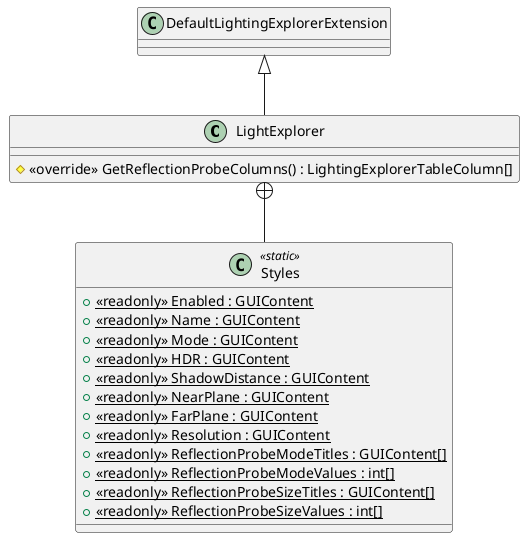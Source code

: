 @startuml
class LightExplorer {
    # <<override>> GetReflectionProbeColumns() : LightingExplorerTableColumn[]
}
class Styles <<static>> {
    + {static} <<readonly>> Enabled : GUIContent
    + {static} <<readonly>> Name : GUIContent
    + {static} <<readonly>> Mode : GUIContent
    + {static} <<readonly>> HDR : GUIContent
    + {static} <<readonly>> ShadowDistance : GUIContent
    + {static} <<readonly>> NearPlane : GUIContent
    + {static} <<readonly>> FarPlane : GUIContent
    + {static} <<readonly>> Resolution : GUIContent
    + {static} <<readonly>> ReflectionProbeModeTitles : GUIContent[]
    + {static} <<readonly>> ReflectionProbeModeValues : int[]
    + {static} <<readonly>> ReflectionProbeSizeTitles : GUIContent[]
    + {static} <<readonly>> ReflectionProbeSizeValues : int[]
}
DefaultLightingExplorerExtension <|-- LightExplorer
LightExplorer +-- Styles
@enduml

